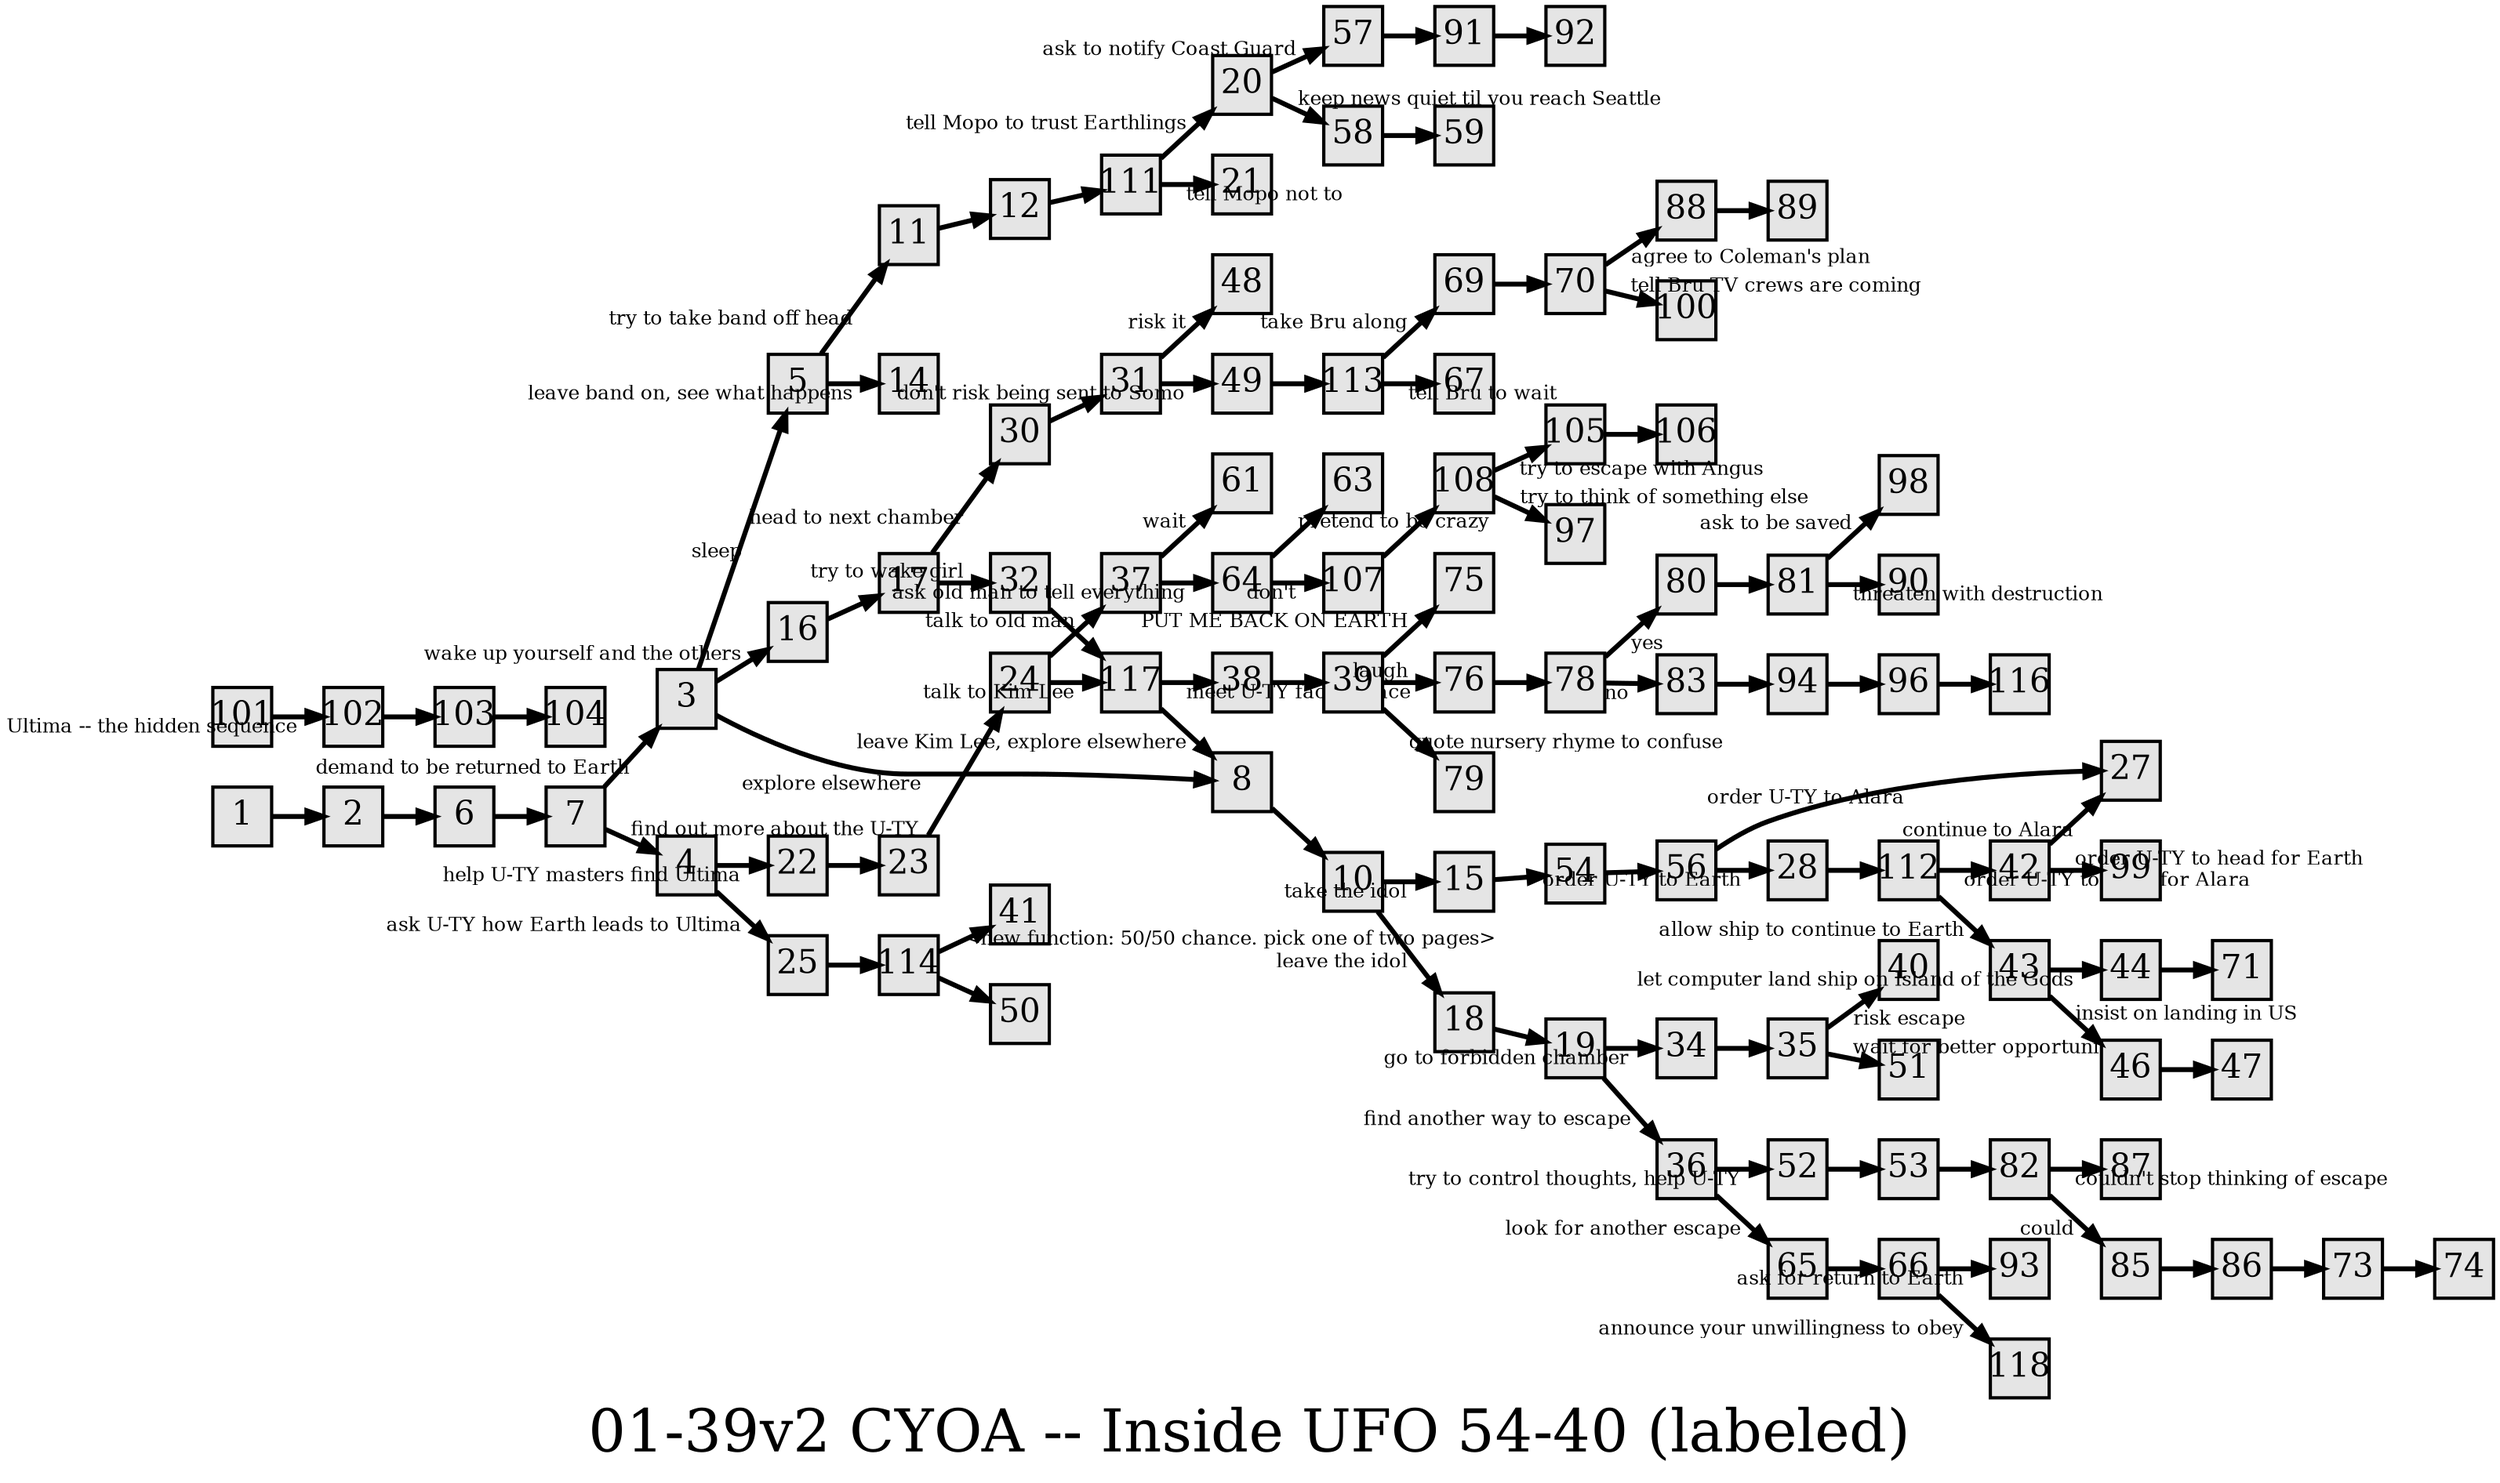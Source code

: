 digraph g{
  graph [ label="01-39v2 CYOA -- Inside UFO 54-40 (labeled)" rankdir=LR, ordering=out, fontsize=36, nodesep="0.35", ranksep="0.45"];
  node  [shape=rect, penwidth=2, fontsize=20, style=filled, fillcolor=grey90, margin="0,0", labelfloat=true, regular=true, fixedsize=true];
  edge  [labelfloat=true, penwidth=3, fontsize=12];
  // ---;
  // group  : Katz;
  // id     : 01-39;
  // gbid   : 554;
  // series : CYOA;
  // title  : Inside UFO 54-40;
  // author : Edward Packard;
  // credit:;
  // - name : Ryan Leach;
  // role : encoder;
  // date : 2017-08-24;
  // - name : Jeremy Douglass;
  // role : editor;
  // date : 2017-10-19;
  // render:;
  // - name   : small;
  // styles : gvStyles-small.txt;
  // engine : dot;
  // comment: > This work is perhaps the most famous example;
  // of an orphan node / hidden sequence, not due;
  // to a misprint or as bonus content, but as the;
  // ultimate end of the work: Ultima.;
  
  // ---;
  
  // From | To | Label;
  
  1 -> 2;
  2 -> 6;
  3 -> 5	[ xlabel="sleep" ];
  3 -> 16	[ xlabel="wake up yourself and the others" ];
  3 -> 8	[ xlabel="explore elsewhere" ];
  4 -> 22	[ xlabel="help U-TY masters find Ultima" ];
  4 -> 25	[ xlabel="ask U-TY how Earth leads to Ultima" ];
  5 -> 11	[ xlabel="try to take band off head" ];
  5 -> 14	[ xlabel="leave band on, see what happens" ];
  6 -> 7;
  7 -> 3	[ xlabel="demand to be returned to Earth" ];
  7 -> 4	[ xlabel="find out more about the U-TY" ];
  8 -> 10;
  10 -> 15	[ xlabel="take the idol" ];
  10 -> 18	[ xlabel="leave the idol" ];
  11 -> 12;
  12 -> 111;
  15 -> 54;
  16 -> 17;
  17 -> 30	[ xlabel="head to next chamber" ];
  17 -> 32	[ xlabel="try to wake girl" ];
  18 -> 19;
  19 -> 34	[ xlabel="go to forbidden chamber" ];
  19 -> 36	[ xlabel="find another way to escape" ];
  20 -> 57	[ xlabel="ask to notify Coast Guard" ];
  20 -> 58	[ xlabel="keep news quiet til you reach Seattle" ];
  22 -> 23;
  23 -> 24;
  24 -> 37	[ xlabel="talk to old man" ];
  24 -> 117	[ xlabel="talk to Kim Lee" ];
  25 -> 114;
  28 -> 112;
  30 -> 31;
  31 -> 48	[ xlabel="risk it" ];
  31 -> 49	[ xlabel="don't risk being sent to Somo" ];
  32 -> 117;
  34 -> 35;
  35 -> 40	[ xlabel="risk escape" ];
  35 -> 51	[ xlabel="wait for better opportunity" ];
  36 -> 52	[ xlabel="try to control thoughts, help U-TY" ];
  36 -> 65	[ xlabel="look for another escape" ];
  37 -> 61	[ xlabel="wait" ];
  37 -> 64	[ xlabel="ask old man to tell everything" ];
  38 -> 39;
  39 -> 75	[ xlabel="PUT ME BACK ON EARTH" ];
  39 -> 76	[ xlabel="laugh" ];
  39 -> 79	[ xlabel="quote nursery rhyme to confuse" ];
  42 -> 27	[ xlabel="continue to Alara" ];
  42 -> 99	[ xlabel="order U-TY to head for Earth" ];
  43 -> 44	[ xlabel="let computer land ship on Island of the Gods" ];
  43 -> 46	[ xlabel="insist on landing in US" ];
  44 -> 71;
  46 -> 47;
  49 -> 113;
  52 -> 53;
  53 -> 82;
  54 -> 56;
  56 -> 27	[ xlabel="order U-TY to Alara" ];
  56 -> 28	[ xlabel="order U-TY to Earth" ];
  57 -> 91;
  58 -> 59;
  64 -> 63	[ xlabel="pretend to be crazy" ];
  64 -> 107	[ xlabel="don't" ];
  65 -> 66;
  66 -> 93	[ xlabel="ask for return to Earth" ];
  66 -> 118	[ xlabel="announce your unwillingness to obey" ];
  69 -> 70;
  70 -> 88	[ xlabel="agree to Coleman's plan" ];
  70 -> 100	[ xlabel="tell Bru TV crews are coming" ];
  73 -> 74;
  76 -> 78;
  78 -> 80	[ xlabel="yes" ];
  78 -> 83	[ xlabel="no" ];
  80 -> 81;
  81 -> 98	[ xlabel="ask to be saved" ];
  81 -> 90	[ xlabel="threaten with destruction" ];
  82 -> 87	[ xlabel="couldn't stop thinking of escape" ];
  82 -> 85	[ xlabel="could" ];
  83 -> 94;
  85 -> 86;
  86 -> 73;
  88 -> 89;
  91 -> 92;
  94 -> 96;
  96 -> 116;
  101 -> 102	[ xlabel="Ultima -- the hidden sequence" ];
  102 -> 103;
  103 -> 104;
  105 -> 106;
  107 -> 108;
  108 -> 105	[ xlabel="try to escape with Angus" ];
  108 -> 97	[ xlabel="try to think of something else" ];
  111 -> 20	[ xlabel="tell Mopo to trust Earthlings" ];
  111 -> 21	[ xlabel="tell Mopo not to" ];
  112 -> 42	[ xlabel="order U-TY to head for Alara" ];
  112 -> 43	[ xlabel="allow ship to continue to Earth" ];
  113 -> 69	[ xlabel="take Bru along" ];
  113 -> 67	[ xlabel="tell Bru to wait" ];
  114 -> 41	[ xlabel="<new function: 50/50 chance. pick one of two pages>" ];
  114 -> 50;
  117 -> 38	[ xlabel="meet U-TY face-to-face" ];
  117 -> 8	[ xlabel="leave Kim Lee, explore elsewhere" ];
}

